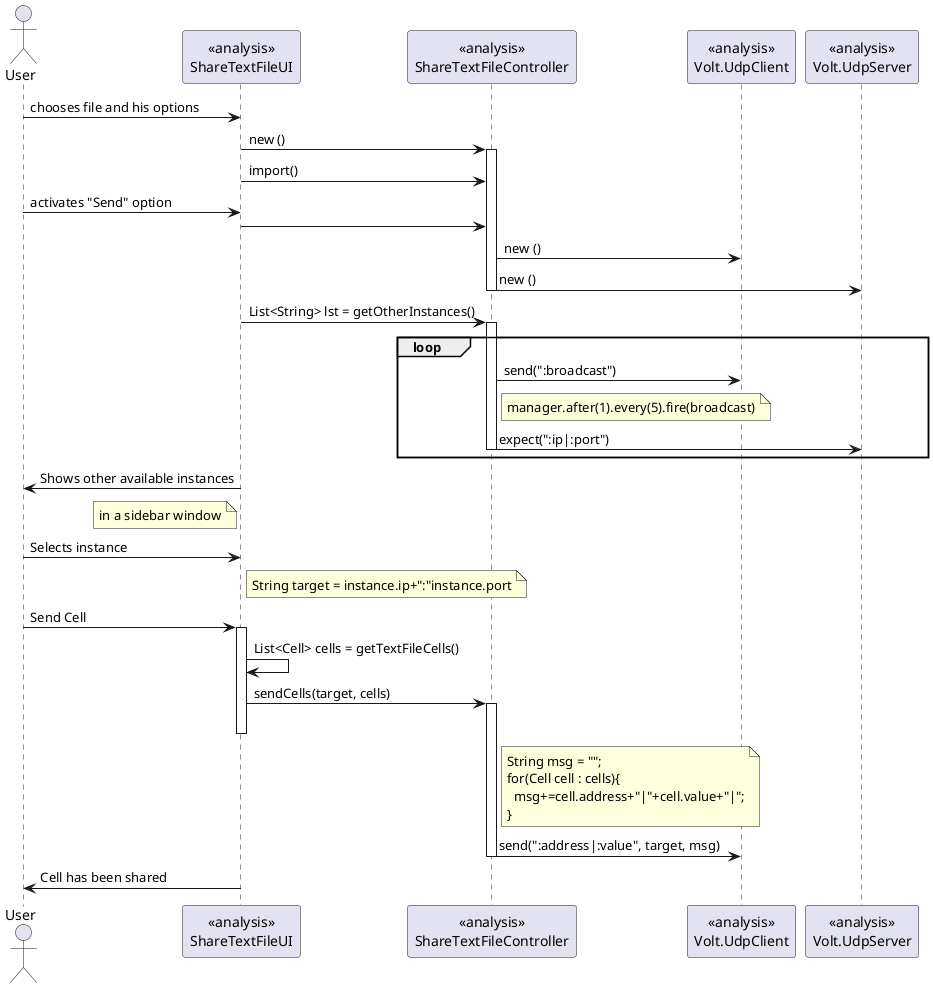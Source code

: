 @startuml doc-files/import_file_send.png

actor User
participant "<<analysis>>\nShareTextFileUI" as ShareTextFileUI
participant "<<analysis>>\nShareTextFileController" as ShareTextFileController
participant "<<analysis>>\nVolt.UdpClient" as Volt.UdpClient
participant "<<analysis>>\nVolt.UdpServer" as Volt.UdpServer

User->ShareTextFileUI: chooses file and his options
ShareTextFileUI->ShareTextFileController: new ()

activate ShareTextFileController
ShareTextFileUI->ShareTextFileController: import()

User->ShareTextFileUI: activates "Send" option
ShareTextFileUI->ShareTextFileController:
ShareTextFileController->Volt.UdpClient: new ()
ShareTextFileController->Volt.UdpServer: new ()
deactivate ShareTextFileController

ShareTextFileUI->ShareTextFileController: List<String> lst = getOtherInstances()
loop
activate ShareTextFileController
ShareTextFileController->Volt.UdpClient: send(":broadcast")
note right of ShareTextFileController: manager.after(1).every(5).fire(broadcast)
ShareTextFileController->Volt.UdpServer: expect(":ip|:port")
deactivate ShareTextFileController
end

ShareTextFileUI->User: Shows other available instances
note left of ShareTextFileUI: in a sidebar window
User->ShareTextFileUI: Selects instance
note right of ShareTextFileUI: String target = instance.ip+":"instance.port
User->ShareTextFileUI: Send Cell

activate ShareTextFileUI
ShareTextFileUI->ShareTextFileUI: List<Cell> cells = getTextFileCells()
ShareTextFileUI->ShareTextFileController: sendCells(target, cells)
activate ShareTextFileController
deactivate ShareTextFileUI
note right of ShareTextFileController: String msg = "";\nfor(Cell cell : cells){\n  msg+=cell.address+"|"+cell.value+"|";\n}
ShareTextFileController->Volt.UdpClient: send(":address|:value", target, msg)
deactivate ShareTextFileController
ShareTextFileUI->User: Cell has been shared

@enduml